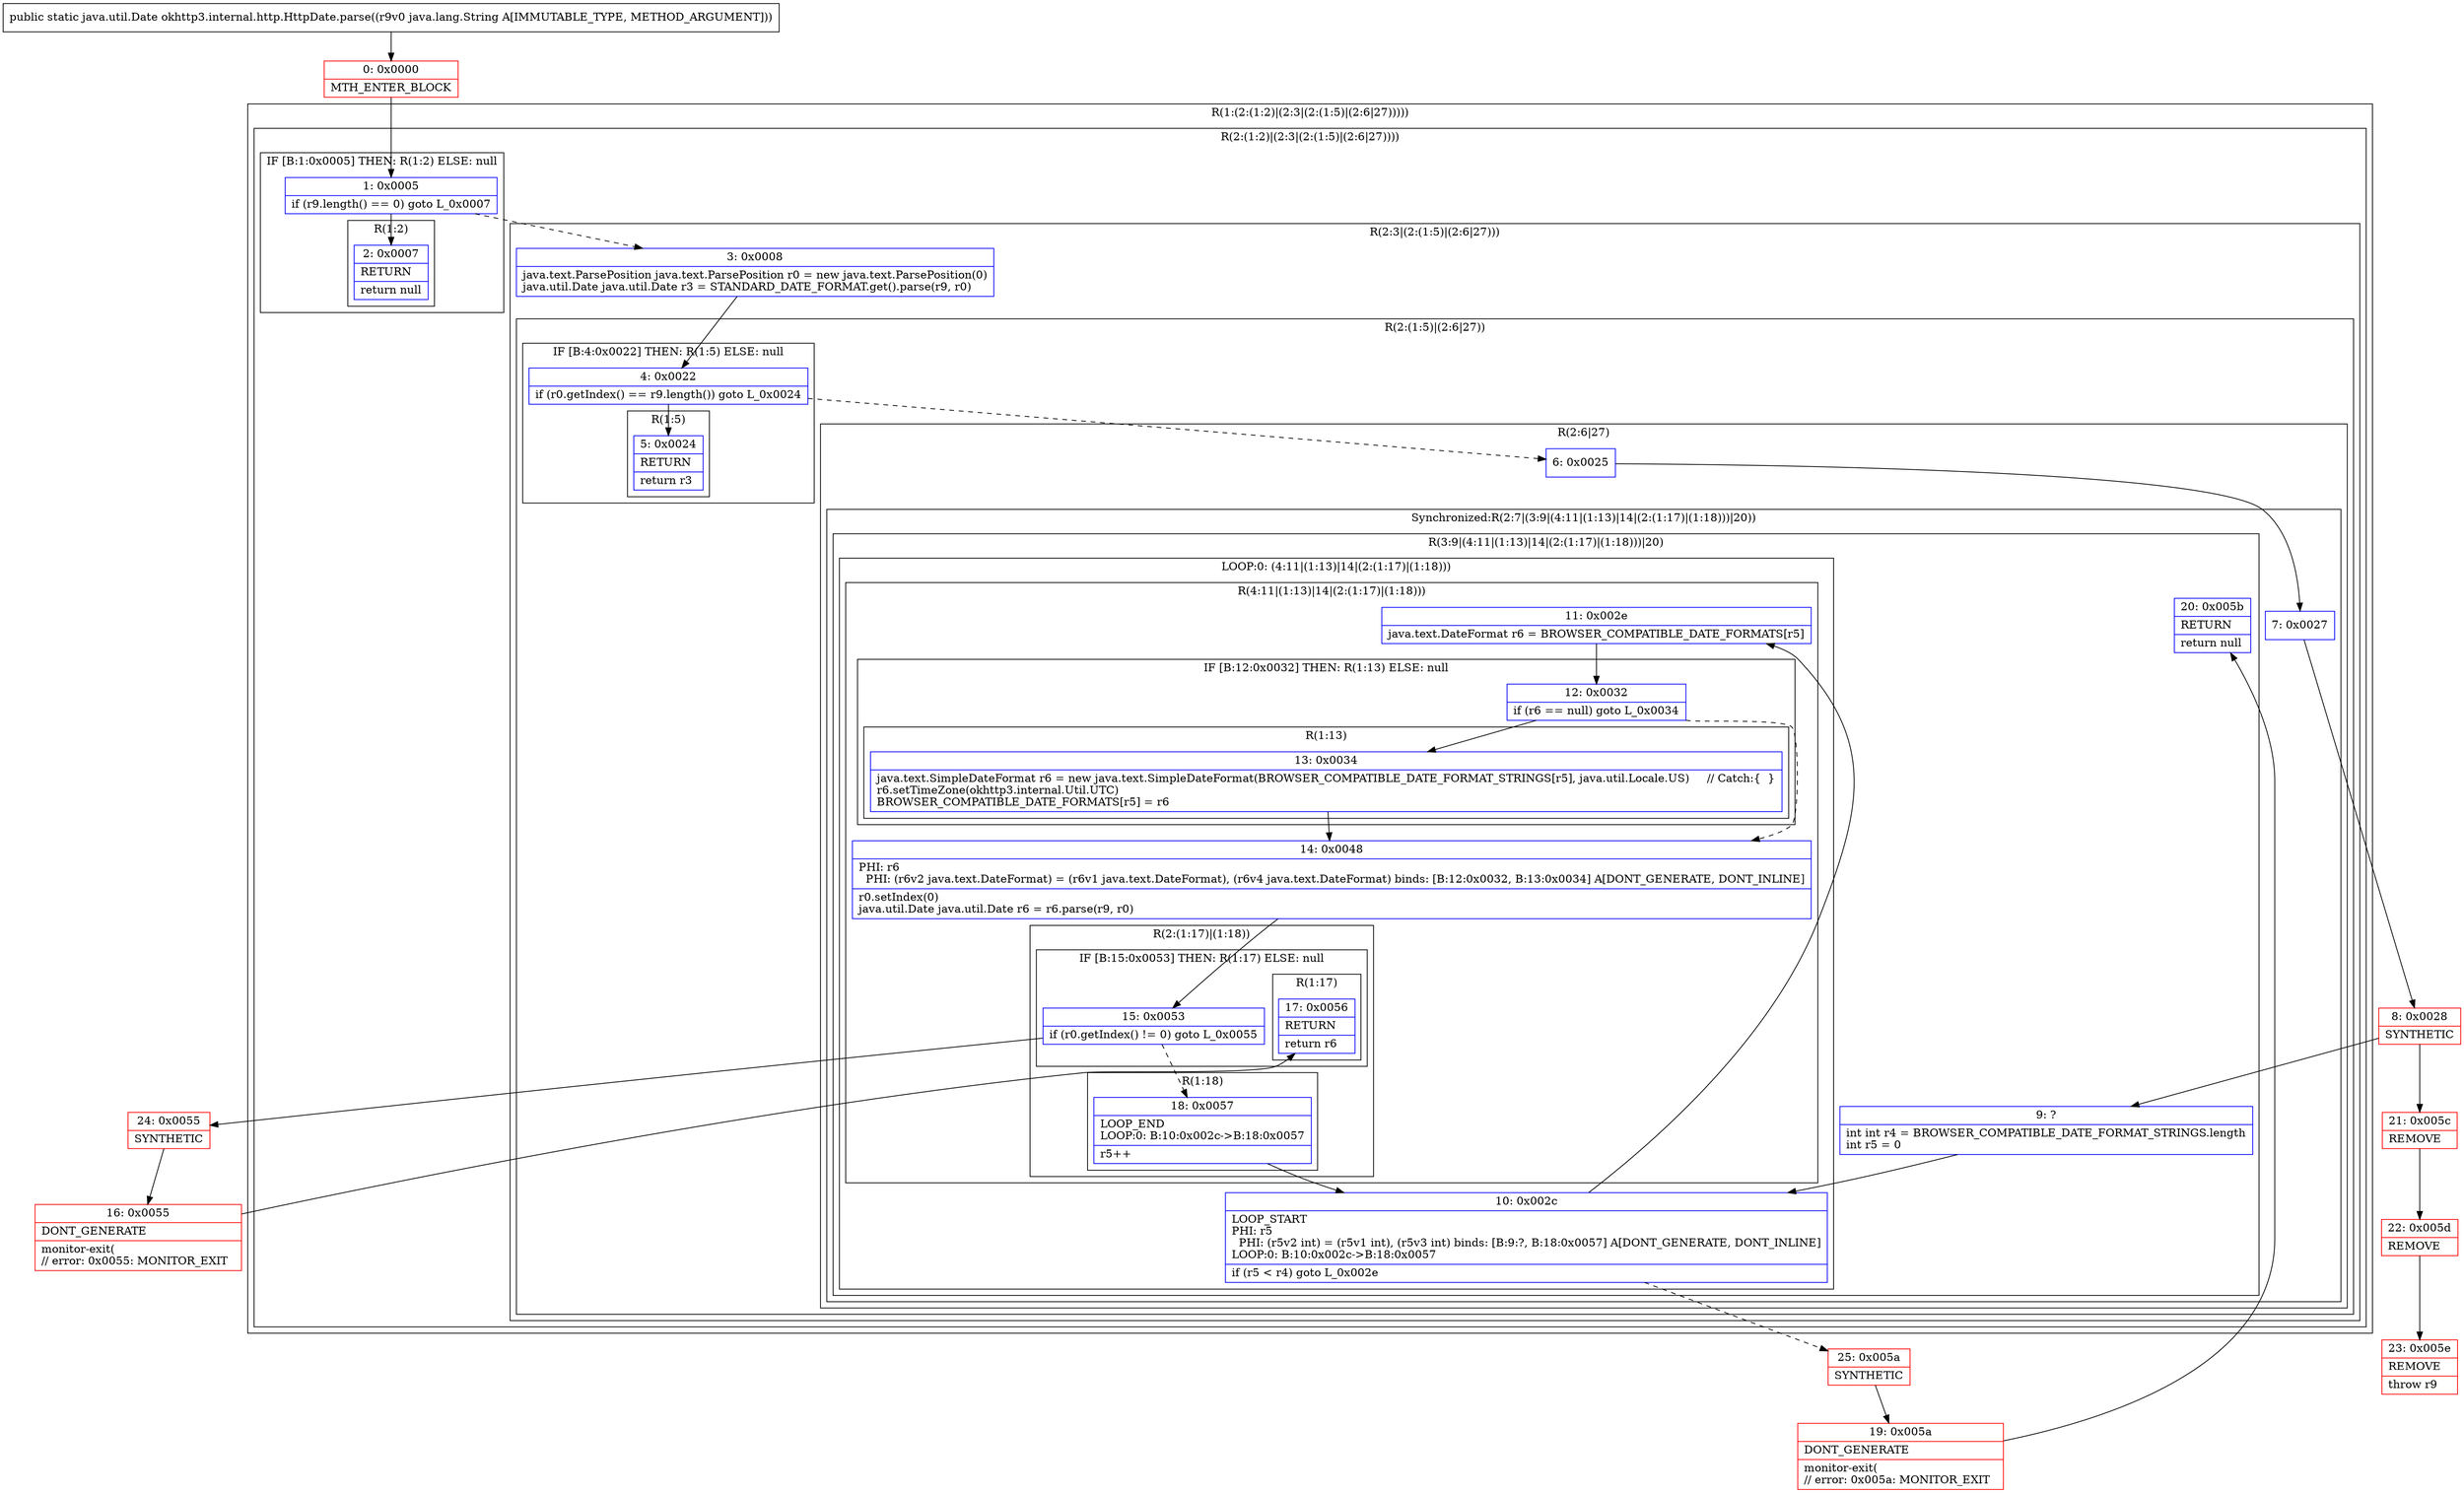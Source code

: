 digraph "CFG forokhttp3.internal.http.HttpDate.parse(Ljava\/lang\/String;)Ljava\/util\/Date;" {
subgraph cluster_Region_443035917 {
label = "R(1:(2:(1:2)|(2:3|(2:(1:5)|(2:6|27)))))";
node [shape=record,color=blue];
subgraph cluster_Region_586258908 {
label = "R(2:(1:2)|(2:3|(2:(1:5)|(2:6|27))))";
node [shape=record,color=blue];
subgraph cluster_IfRegion_707427001 {
label = "IF [B:1:0x0005] THEN: R(1:2) ELSE: null";
node [shape=record,color=blue];
Node_1 [shape=record,label="{1\:\ 0x0005|if (r9.length() == 0) goto L_0x0007\l}"];
subgraph cluster_Region_1492913781 {
label = "R(1:2)";
node [shape=record,color=blue];
Node_2 [shape=record,label="{2\:\ 0x0007|RETURN\l|return null\l}"];
}
}
subgraph cluster_Region_1665237546 {
label = "R(2:3|(2:(1:5)|(2:6|27)))";
node [shape=record,color=blue];
Node_3 [shape=record,label="{3\:\ 0x0008|java.text.ParsePosition java.text.ParsePosition r0 = new java.text.ParsePosition(0)\ljava.util.Date java.util.Date r3 = STANDARD_DATE_FORMAT.get().parse(r9, r0)\l}"];
subgraph cluster_Region_63421502 {
label = "R(2:(1:5)|(2:6|27))";
node [shape=record,color=blue];
subgraph cluster_IfRegion_209675957 {
label = "IF [B:4:0x0022] THEN: R(1:5) ELSE: null";
node [shape=record,color=blue];
Node_4 [shape=record,label="{4\:\ 0x0022|if (r0.getIndex() == r9.length()) goto L_0x0024\l}"];
subgraph cluster_Region_1590616862 {
label = "R(1:5)";
node [shape=record,color=blue];
Node_5 [shape=record,label="{5\:\ 0x0024|RETURN\l|return r3\l}"];
}
}
subgraph cluster_Region_760670947 {
label = "R(2:6|27)";
node [shape=record,color=blue];
Node_6 [shape=record,label="{6\:\ 0x0025}"];
subgraph cluster_SynchronizedRegion_1422959170 {
label = "Synchronized:R(2:7|(3:9|(4:11|(1:13)|14|(2:(1:17)|(1:18)))|20))";
node [shape=record,color=blue];
Node_7 [shape=record,label="{7\:\ 0x0027}"];
subgraph cluster_Region_703823036 {
label = "R(3:9|(4:11|(1:13)|14|(2:(1:17)|(1:18)))|20)";
node [shape=record,color=blue];
Node_9 [shape=record,label="{9\:\ ?|int int r4 = BROWSER_COMPATIBLE_DATE_FORMAT_STRINGS.length\lint r5 = 0\l}"];
subgraph cluster_LoopRegion_395072231 {
label = "LOOP:0: (4:11|(1:13)|14|(2:(1:17)|(1:18)))";
node [shape=record,color=blue];
Node_10 [shape=record,label="{10\:\ 0x002c|LOOP_START\lPHI: r5 \l  PHI: (r5v2 int) = (r5v1 int), (r5v3 int) binds: [B:9:?, B:18:0x0057] A[DONT_GENERATE, DONT_INLINE]\lLOOP:0: B:10:0x002c\-\>B:18:0x0057\l|if (r5 \< r4) goto L_0x002e\l}"];
subgraph cluster_Region_383058591 {
label = "R(4:11|(1:13)|14|(2:(1:17)|(1:18)))";
node [shape=record,color=blue];
Node_11 [shape=record,label="{11\:\ 0x002e|java.text.DateFormat r6 = BROWSER_COMPATIBLE_DATE_FORMATS[r5]\l}"];
subgraph cluster_IfRegion_916648571 {
label = "IF [B:12:0x0032] THEN: R(1:13) ELSE: null";
node [shape=record,color=blue];
Node_12 [shape=record,label="{12\:\ 0x0032|if (r6 == null) goto L_0x0034\l}"];
subgraph cluster_Region_75917515 {
label = "R(1:13)";
node [shape=record,color=blue];
Node_13 [shape=record,label="{13\:\ 0x0034|java.text.SimpleDateFormat r6 = new java.text.SimpleDateFormat(BROWSER_COMPATIBLE_DATE_FORMAT_STRINGS[r5], java.util.Locale.US)     \/\/ Catch:\{  \}\lr6.setTimeZone(okhttp3.internal.Util.UTC)\lBROWSER_COMPATIBLE_DATE_FORMATS[r5] = r6\l}"];
}
}
Node_14 [shape=record,label="{14\:\ 0x0048|PHI: r6 \l  PHI: (r6v2 java.text.DateFormat) = (r6v1 java.text.DateFormat), (r6v4 java.text.DateFormat) binds: [B:12:0x0032, B:13:0x0034] A[DONT_GENERATE, DONT_INLINE]\l|r0.setIndex(0)\ljava.util.Date java.util.Date r6 = r6.parse(r9, r0)\l}"];
subgraph cluster_Region_1827111179 {
label = "R(2:(1:17)|(1:18))";
node [shape=record,color=blue];
subgraph cluster_IfRegion_837908440 {
label = "IF [B:15:0x0053] THEN: R(1:17) ELSE: null";
node [shape=record,color=blue];
Node_15 [shape=record,label="{15\:\ 0x0053|if (r0.getIndex() != 0) goto L_0x0055\l}"];
subgraph cluster_Region_1137480994 {
label = "R(1:17)";
node [shape=record,color=blue];
Node_17 [shape=record,label="{17\:\ 0x0056|RETURN\l|return r6\l}"];
}
}
subgraph cluster_Region_771336313 {
label = "R(1:18)";
node [shape=record,color=blue];
Node_18 [shape=record,label="{18\:\ 0x0057|LOOP_END\lLOOP:0: B:10:0x002c\-\>B:18:0x0057\l|r5++\l}"];
}
}
}
}
Node_20 [shape=record,label="{20\:\ 0x005b|RETURN\l|return null\l}"];
}
}
}
}
}
}
}
Node_0 [shape=record,color=red,label="{0\:\ 0x0000|MTH_ENTER_BLOCK\l}"];
Node_8 [shape=record,color=red,label="{8\:\ 0x0028|SYNTHETIC\l}"];
Node_16 [shape=record,color=red,label="{16\:\ 0x0055|DONT_GENERATE\l|monitor\-exit(\l\/\/ error: 0x0055: MONITOR_EXIT  \l}"];
Node_19 [shape=record,color=red,label="{19\:\ 0x005a|DONT_GENERATE\l|monitor\-exit(\l\/\/ error: 0x005a: MONITOR_EXIT  \l}"];
Node_21 [shape=record,color=red,label="{21\:\ 0x005c|REMOVE\l}"];
Node_22 [shape=record,color=red,label="{22\:\ 0x005d|REMOVE\l}"];
Node_23 [shape=record,color=red,label="{23\:\ 0x005e|REMOVE\l|throw r9\l}"];
Node_24 [shape=record,color=red,label="{24\:\ 0x0055|SYNTHETIC\l}"];
Node_25 [shape=record,color=red,label="{25\:\ 0x005a|SYNTHETIC\l}"];
MethodNode[shape=record,label="{public static java.util.Date okhttp3.internal.http.HttpDate.parse((r9v0 java.lang.String A[IMMUTABLE_TYPE, METHOD_ARGUMENT])) }"];
MethodNode -> Node_0;
Node_1 -> Node_2;
Node_1 -> Node_3[style=dashed];
Node_3 -> Node_4;
Node_4 -> Node_5;
Node_4 -> Node_6[style=dashed];
Node_6 -> Node_7;
Node_7 -> Node_8;
Node_9 -> Node_10;
Node_10 -> Node_11;
Node_10 -> Node_25[style=dashed];
Node_11 -> Node_12;
Node_12 -> Node_13;
Node_12 -> Node_14[style=dashed];
Node_13 -> Node_14;
Node_14 -> Node_15;
Node_15 -> Node_18[style=dashed];
Node_15 -> Node_24;
Node_18 -> Node_10;
Node_0 -> Node_1;
Node_8 -> Node_9;
Node_8 -> Node_21;
Node_16 -> Node_17;
Node_19 -> Node_20;
Node_21 -> Node_22;
Node_22 -> Node_23;
Node_24 -> Node_16;
Node_25 -> Node_19;
}

